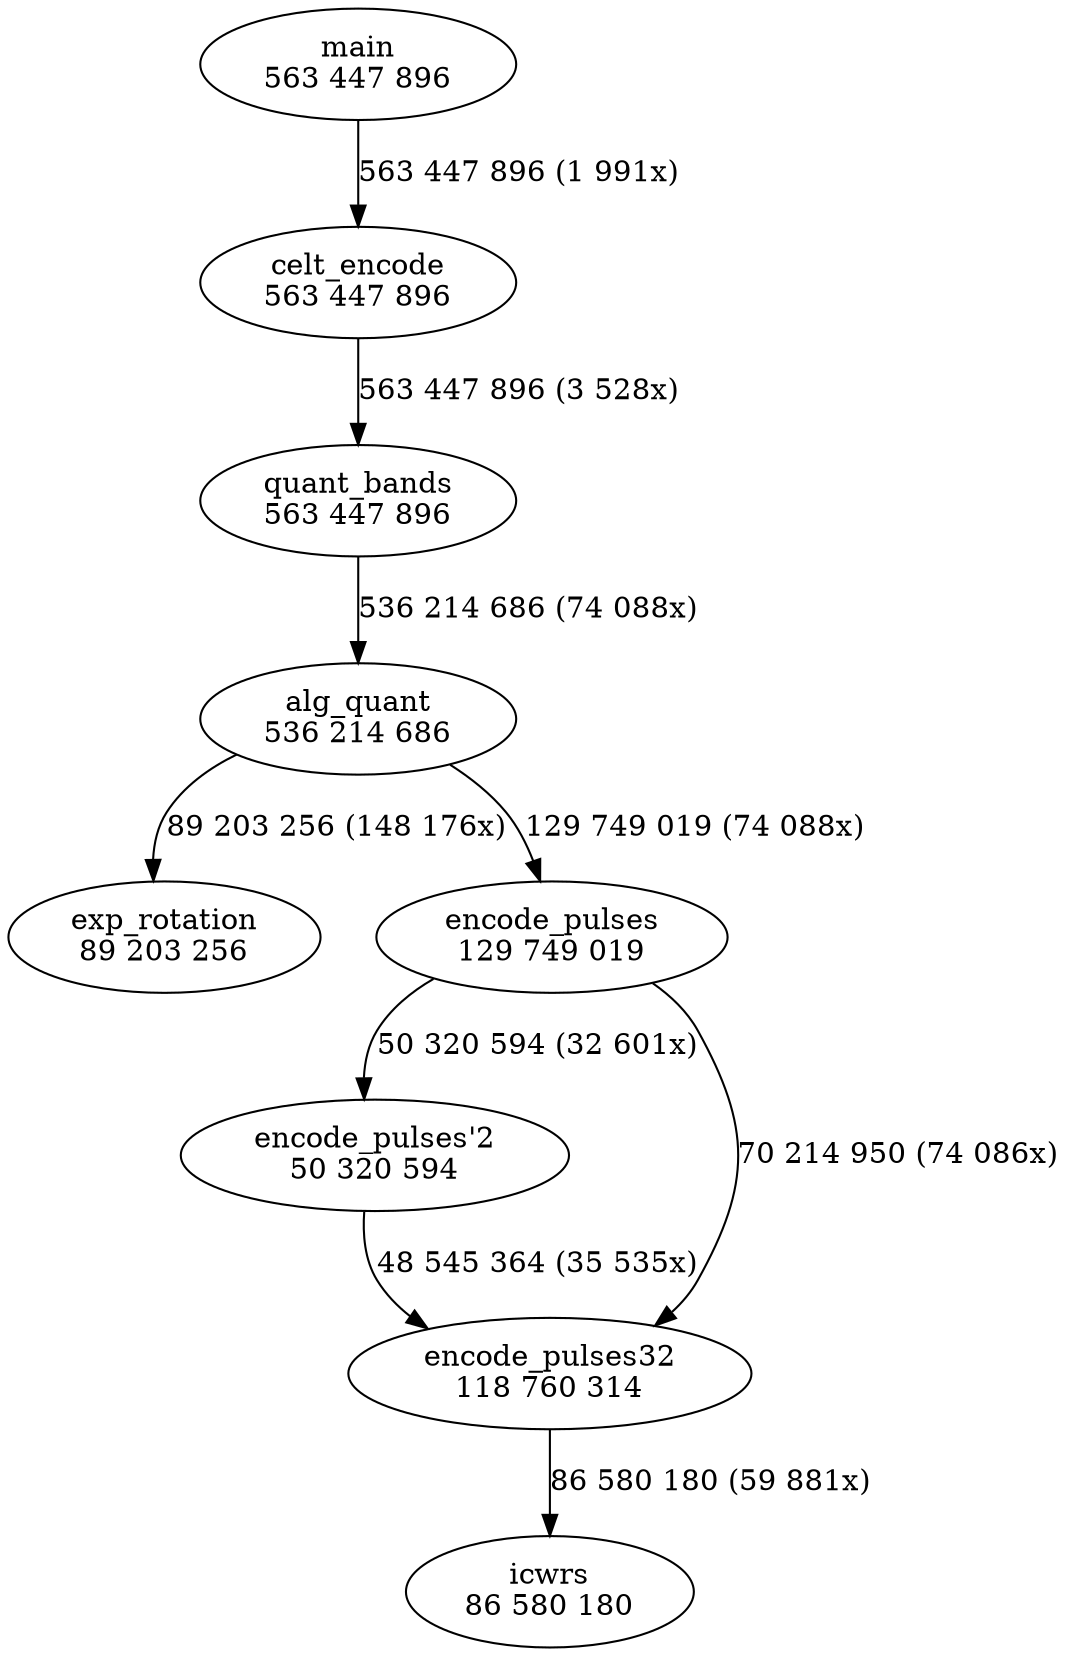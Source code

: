 digraph "callgraph" {
  F2d3c548 [label="main\n563 447 896"];
  F2d497b8 [label="celt_encode\n563 447 896"];
  F2ddec38 [label="exp_rotation\n89 203 256"];
  F2de0338 [label="alg_quant\n536 214 686"];
  F2de1708 [label="encode_pulses\n129 749 019"];
  F2e17778 [label="encode_pulses'2\n50 320 594"];
  F2e181e8 [label="encode_pulses32\n118 760 314"];
  F2e197e8 [label="icwrs\n86 580 180"];
  F2e41068 [label="quant_bands\n563 447 896"];
  F2d3c548 -> F2d497b8 [weight=3,label="563 447 896 (1 991x)"];
  F2d497b8 -> F2e41068 [weight=3,label="563 447 896 (3 528x)"];
  F2de0338 -> F2ddec38 [weight=2,label="89 203 256 (148 176x)"];
  F2de0338 -> F2de1708 [weight=2,label="129 749 019 (74 088x)"];
  F2de1708 -> F2e17778 [weight=2,label="50 320 594 (32 601x)"];
  F2de1708 -> F2e181e8 [weight=2,label="70 214 950 (74 086x)"];
  F2e17778 -> F2e181e8 [weight=2,label="48 545 364 (35 535x)"];
  F2e181e8 -> F2e197e8 [weight=2,label="86 580 180 (59 881x)"];
  F2e41068 -> F2de0338 [weight=3,label="536 214 686 (74 088x)"];
}
